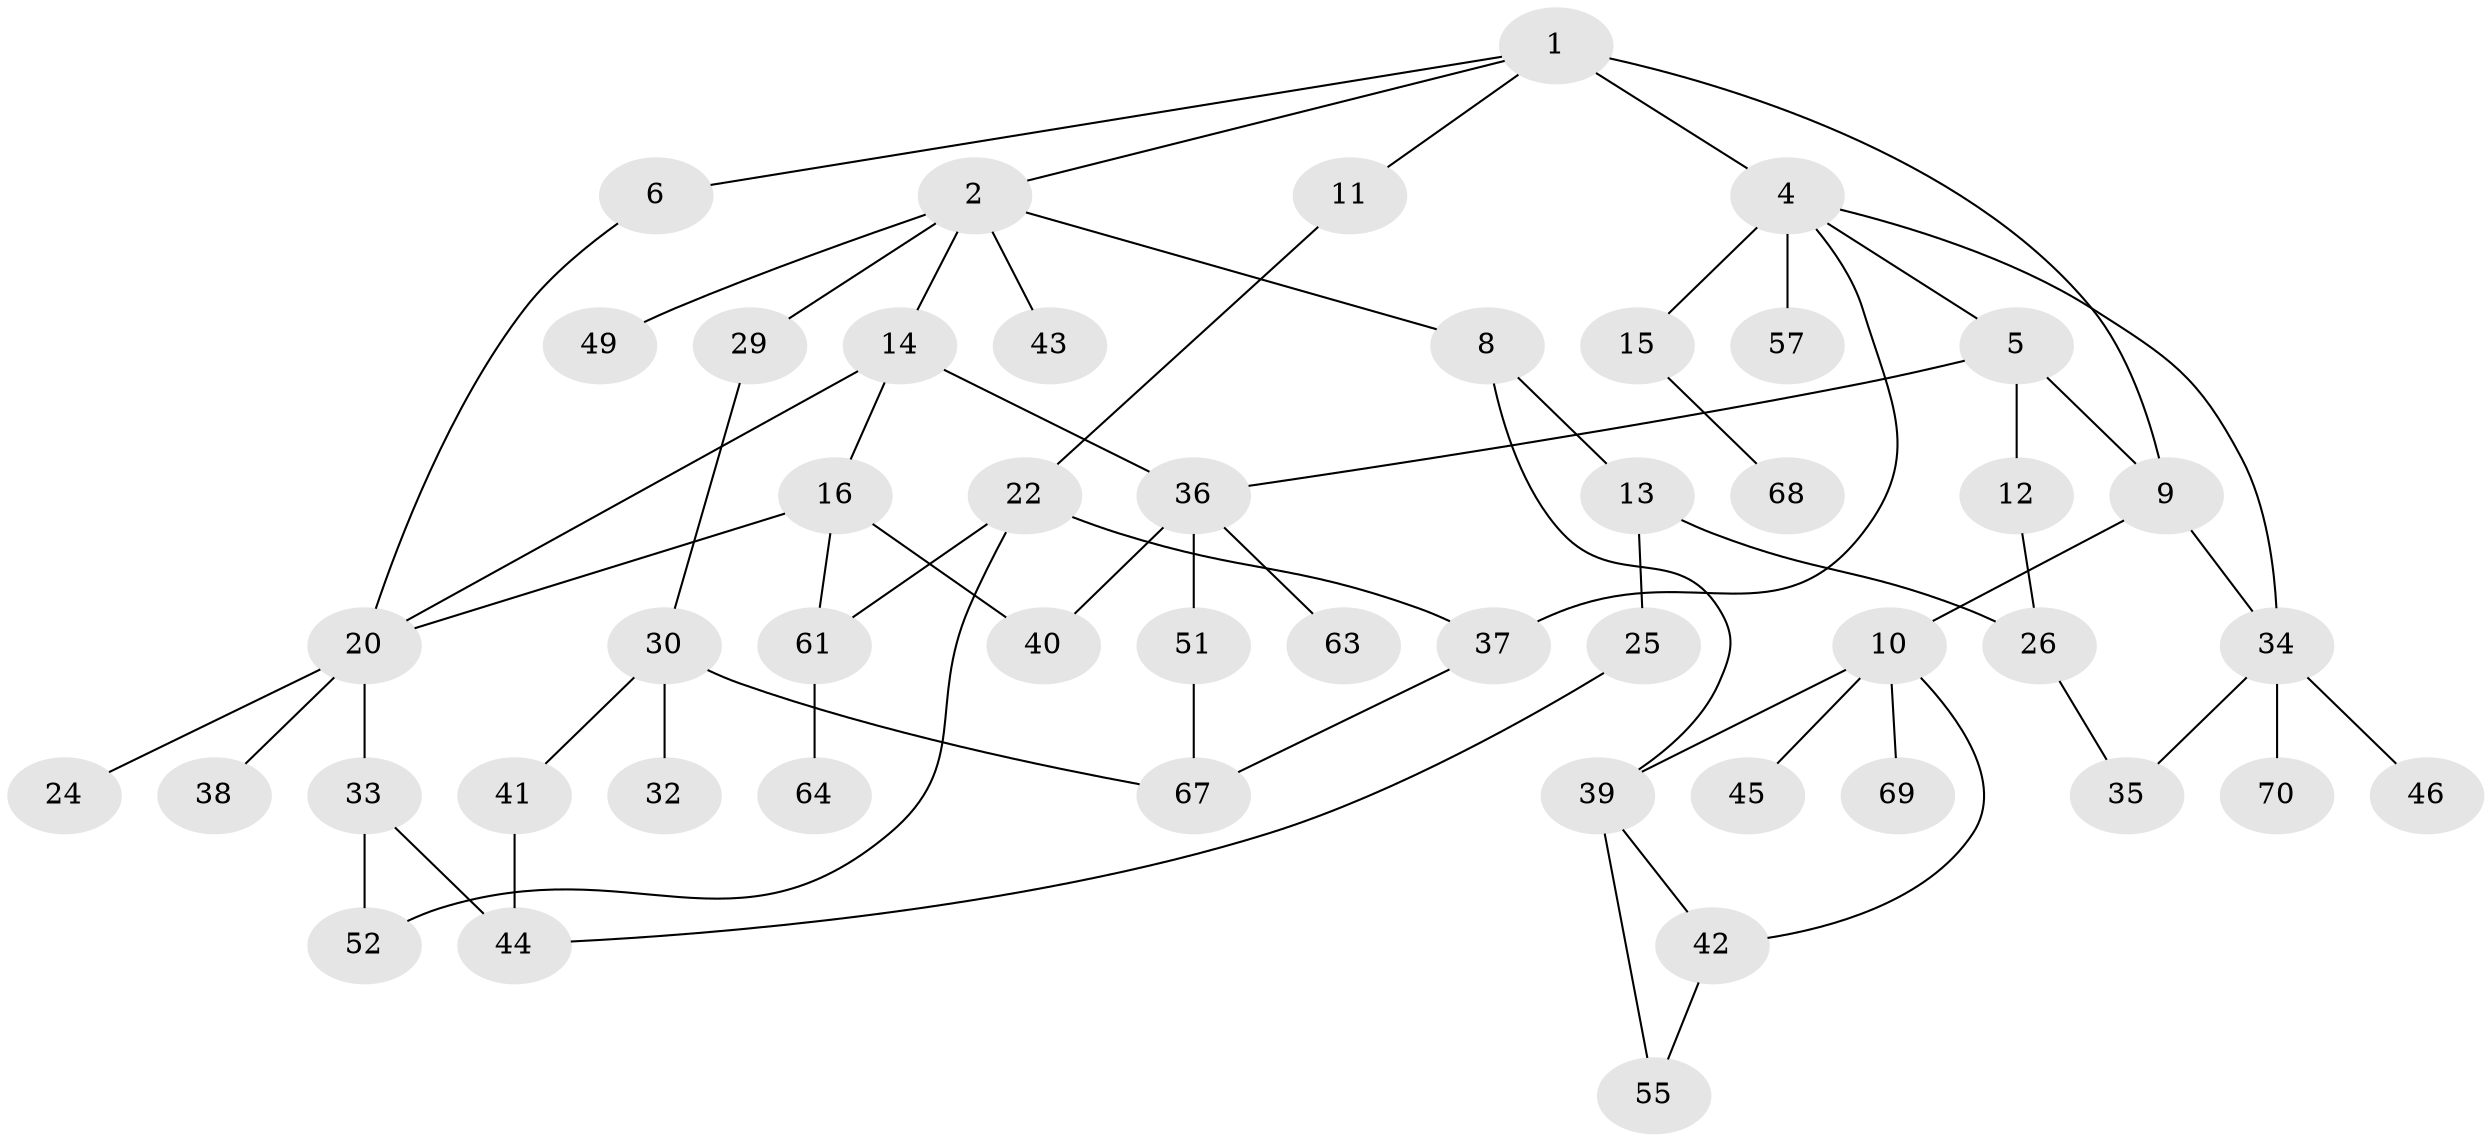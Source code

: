 // Generated by graph-tools (version 1.1) at 2025/23/03/03/25 07:23:30]
// undirected, 48 vertices, 65 edges
graph export_dot {
graph [start="1"]
  node [color=gray90,style=filled];
  1 [super="+28"];
  2 [super="+3"];
  4 [super="+17"];
  5 [super="+7"];
  6 [super="+56"];
  8 [super="+21"];
  9;
  10 [super="+18"];
  11;
  12 [super="+19"];
  13 [super="+58"];
  14;
  15;
  16 [super="+27"];
  20 [super="+23"];
  22 [super="+59"];
  24 [super="+66"];
  25;
  26 [super="+60"];
  29;
  30 [super="+31"];
  32;
  33;
  34 [super="+48"];
  35;
  36 [super="+50"];
  37;
  38 [super="+54"];
  39 [super="+47"];
  40;
  41;
  42;
  43;
  44 [super="+53"];
  45;
  46;
  49;
  51;
  52;
  55 [super="+65"];
  57;
  61 [super="+62"];
  63;
  64;
  67 [super="+71"];
  68;
  69;
  70;
  1 -- 2;
  1 -- 4 [weight=2];
  1 -- 6;
  1 -- 11;
  1 -- 9;
  2 -- 49;
  2 -- 8;
  2 -- 43;
  2 -- 29;
  2 -- 14;
  4 -- 5;
  4 -- 15;
  4 -- 34;
  4 -- 37;
  4 -- 57;
  5 -- 9;
  5 -- 12;
  5 -- 36;
  6 -- 20;
  8 -- 13 [weight=2];
  8 -- 39;
  9 -- 10;
  9 -- 34;
  10 -- 42;
  10 -- 45;
  10 -- 69;
  10 -- 39;
  11 -- 22;
  12 -- 26;
  13 -- 25;
  13 -- 26;
  14 -- 16;
  14 -- 20;
  14 -- 36;
  15 -- 68;
  16 -- 40;
  16 -- 61;
  16 -- 20;
  20 -- 24 [weight=2];
  20 -- 33;
  20 -- 38;
  22 -- 52;
  22 -- 37;
  22 -- 61;
  25 -- 44;
  26 -- 35;
  29 -- 30;
  30 -- 67;
  30 -- 32;
  30 -- 41;
  33 -- 44;
  33 -- 52;
  34 -- 46;
  34 -- 35;
  34 -- 70;
  36 -- 51;
  36 -- 40;
  36 -- 63;
  37 -- 67;
  39 -- 42;
  39 -- 55;
  41 -- 44;
  42 -- 55;
  51 -- 67;
  61 -- 64;
}

